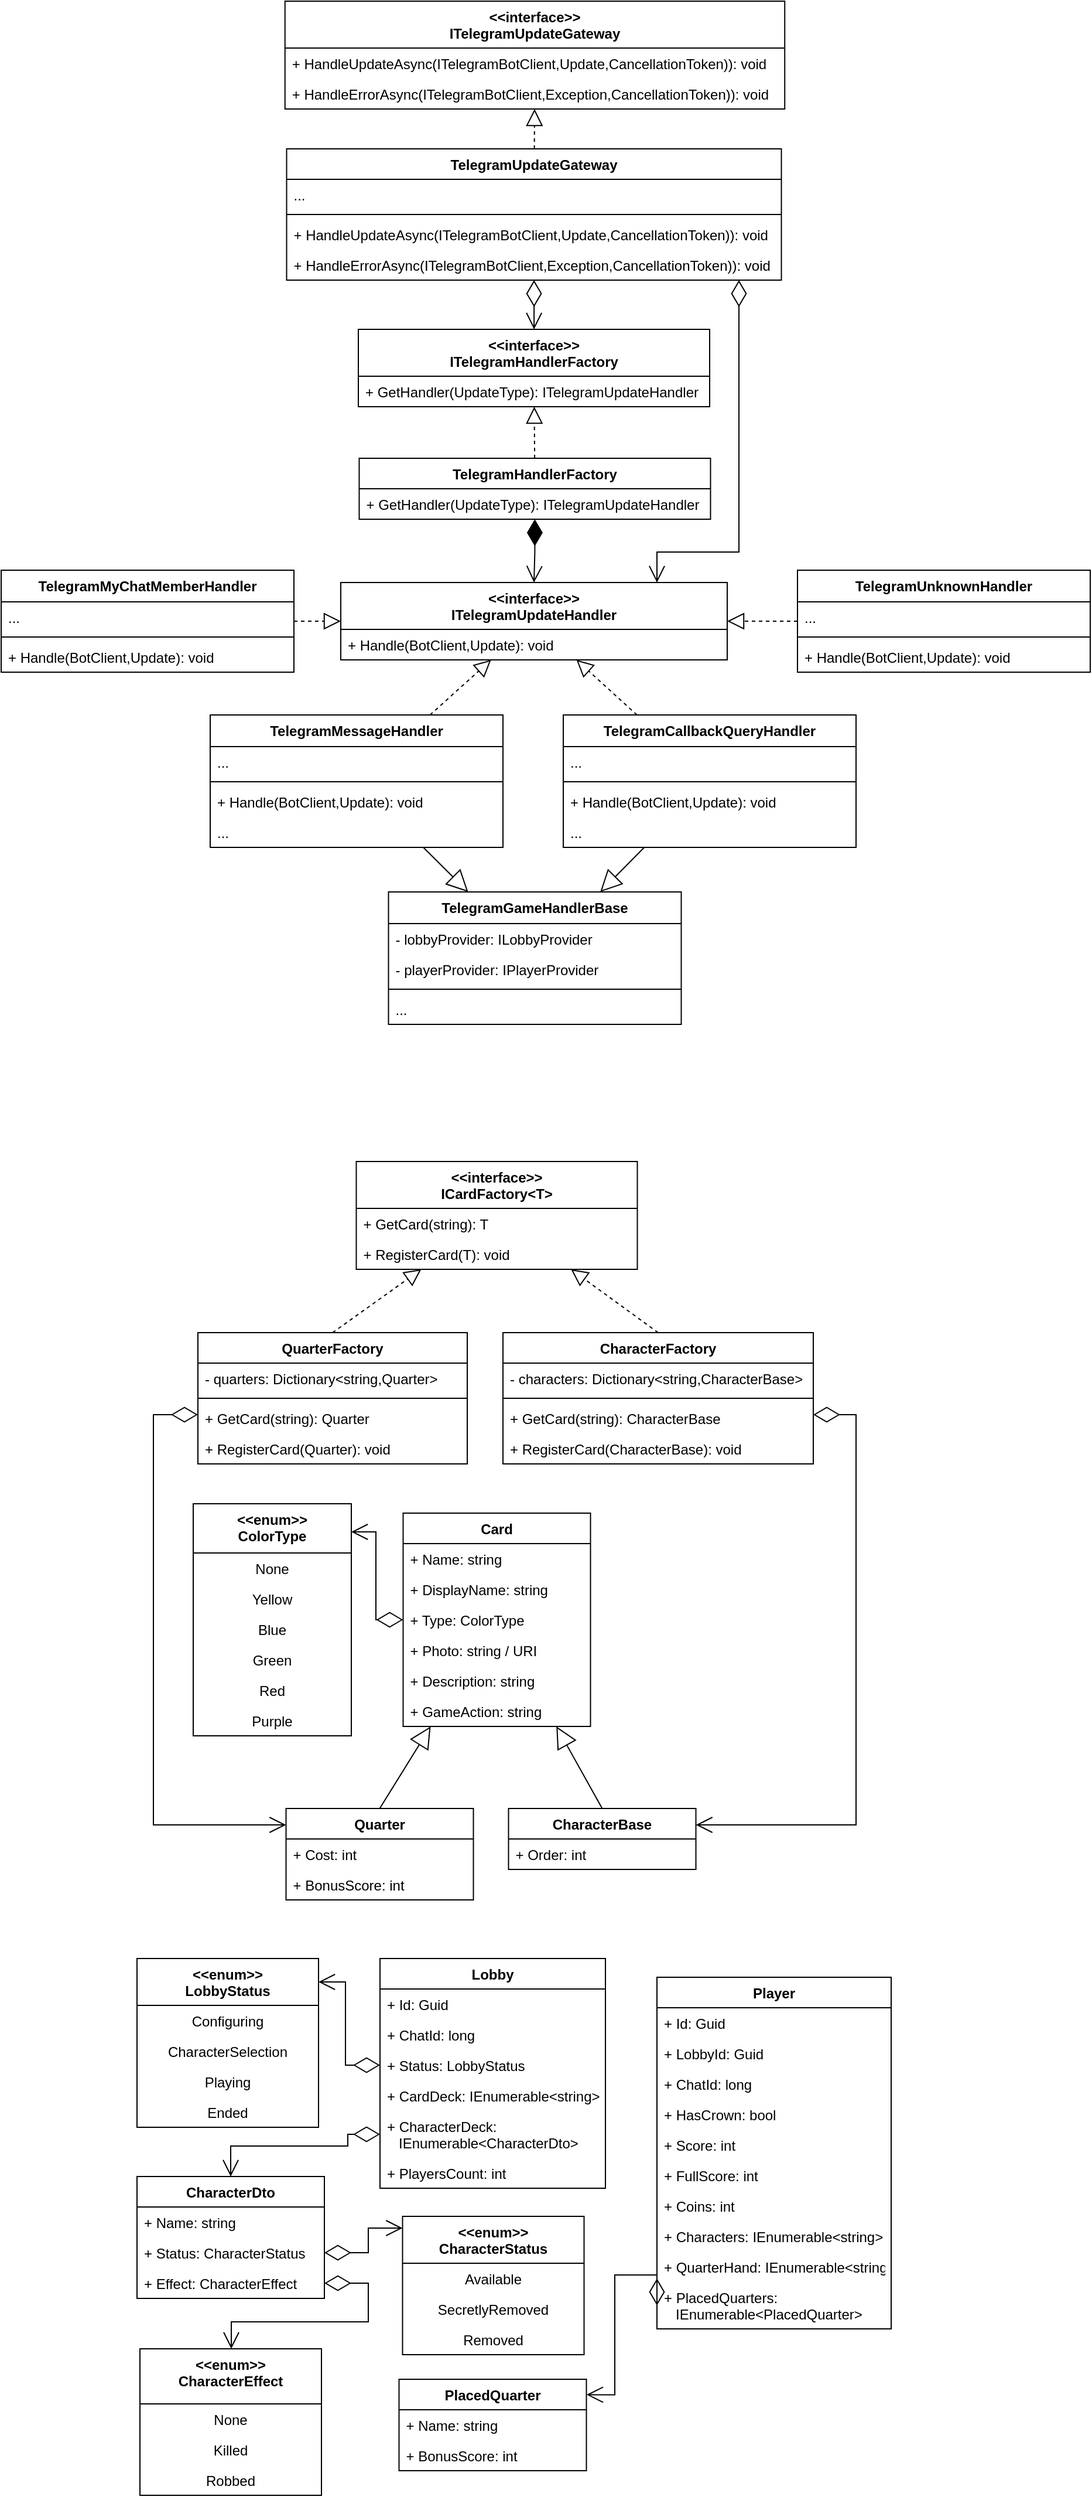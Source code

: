 <mxfile version="16.0.0" type="device"><diagram id="JpxD_rcKWp7z2PnDMBTp" name="Page-1"><mxGraphModel dx="2272" dy="1965" grid="1" gridSize="10" guides="1" tooltips="1" connect="1" arrows="1" fold="1" page="1" pageScale="1" pageWidth="850" pageHeight="1100" math="0" shadow="0"><root><mxCell id="0"/><mxCell id="1" parent="0"/><mxCell id="D_Rorvny7IuKERs86Ul9-80" value="CharacterBase" style="swimlane;fontStyle=1;align=center;verticalAlign=top;childLayout=stackLayout;horizontal=1;startSize=26;horizontalStack=0;resizeParent=1;resizeParentMax=0;resizeLast=0;collapsible=1;marginBottom=0;hachureGap=4;pointerEvents=0;" parent="1" vertex="1"><mxGeometry x="423.25" y="472" width="160" height="52" as="geometry"/></mxCell><mxCell id="D_Rorvny7IuKERs86Ul9-84" value="+ Order: int" style="text;strokeColor=none;fillColor=none;align=left;verticalAlign=top;spacingLeft=4;spacingRight=4;overflow=hidden;rotatable=0;points=[[0,0.5],[1,0.5]];portConstraint=eastwest;" parent="D_Rorvny7IuKERs86Ul9-80" vertex="1"><mxGeometry y="26" width="160" height="26" as="geometry"/></mxCell><mxCell id="D_Rorvny7IuKERs86Ul9-99" value="&lt;&lt;enum&gt;&gt;&#10;ColorType" style="swimlane;fontStyle=1;align=center;verticalAlign=top;childLayout=stackLayout;horizontal=1;startSize=42;horizontalStack=0;resizeParent=1;resizeParentMax=0;resizeLast=0;collapsible=1;marginBottom=0;hachureGap=4;pointerEvents=0;labelBackgroundColor=none;fontSize=12;fillColor=none;html=0;" parent="1" vertex="1"><mxGeometry x="154" y="212" width="135" height="198" as="geometry"/></mxCell><mxCell id="D_Rorvny7IuKERs86Ul9-103" value="None" style="text;strokeColor=none;fillColor=none;align=center;verticalAlign=top;spacingLeft=4;spacingRight=4;overflow=hidden;rotatable=0;points=[[0,0.5],[1,0.5]];portConstraint=eastwest;hachureGap=4;pointerEvents=0;labelBackgroundColor=none;fontSize=12;html=0;" parent="D_Rorvny7IuKERs86Ul9-99" vertex="1"><mxGeometry y="42" width="135" height="26" as="geometry"/></mxCell><mxCell id="D_Rorvny7IuKERs86Ul9-104" value="Yellow" style="text;strokeColor=none;fillColor=none;align=center;verticalAlign=top;spacingLeft=4;spacingRight=4;overflow=hidden;rotatable=0;points=[[0,0.5],[1,0.5]];portConstraint=eastwest;hachureGap=4;pointerEvents=0;labelBackgroundColor=none;fontSize=12;html=0;" parent="D_Rorvny7IuKERs86Ul9-99" vertex="1"><mxGeometry y="68" width="135" height="26" as="geometry"/></mxCell><mxCell id="D_Rorvny7IuKERs86Ul9-105" value="Blue" style="text;strokeColor=none;fillColor=none;align=center;verticalAlign=top;spacingLeft=4;spacingRight=4;overflow=hidden;rotatable=0;points=[[0,0.5],[1,0.5]];portConstraint=eastwest;hachureGap=4;pointerEvents=0;labelBackgroundColor=none;fontSize=12;html=0;" parent="D_Rorvny7IuKERs86Ul9-99" vertex="1"><mxGeometry y="94" width="135" height="26" as="geometry"/></mxCell><mxCell id="D_Rorvny7IuKERs86Ul9-106" value="Green" style="text;strokeColor=none;fillColor=none;align=center;verticalAlign=top;spacingLeft=4;spacingRight=4;overflow=hidden;rotatable=0;points=[[0,0.5],[1,0.5]];portConstraint=eastwest;hachureGap=4;pointerEvents=0;labelBackgroundColor=none;fontSize=12;html=0;" parent="D_Rorvny7IuKERs86Ul9-99" vertex="1"><mxGeometry y="120" width="135" height="26" as="geometry"/></mxCell><mxCell id="D_Rorvny7IuKERs86Ul9-107" value="Red" style="text;strokeColor=none;fillColor=none;align=center;verticalAlign=top;spacingLeft=4;spacingRight=4;overflow=hidden;rotatable=0;points=[[0,0.5],[1,0.5]];portConstraint=eastwest;hachureGap=4;pointerEvents=0;labelBackgroundColor=none;fontSize=12;html=0;" parent="D_Rorvny7IuKERs86Ul9-99" vertex="1"><mxGeometry y="146" width="135" height="26" as="geometry"/></mxCell><mxCell id="D_Rorvny7IuKERs86Ul9-108" value="Purple" style="text;strokeColor=none;fillColor=none;align=center;verticalAlign=top;spacingLeft=4;spacingRight=4;overflow=hidden;rotatable=0;points=[[0,0.5],[1,0.5]];portConstraint=eastwest;hachureGap=4;pointerEvents=0;labelBackgroundColor=none;fontSize=12;html=0;" parent="D_Rorvny7IuKERs86Ul9-99" vertex="1"><mxGeometry y="172" width="135" height="26" as="geometry"/></mxCell><mxCell id="D_Rorvny7IuKERs86Ul9-20" value="Card" style="swimlane;fontStyle=1;align=center;verticalAlign=top;childLayout=stackLayout;horizontal=1;startSize=26;horizontalStack=0;resizeParent=1;resizeParentMax=0;resizeLast=0;collapsible=1;marginBottom=0;hachureGap=4;pointerEvents=0;" parent="1" vertex="1"><mxGeometry x="333.25" y="220" width="160" height="182" as="geometry"/></mxCell><mxCell id="qL04WNLX8uc5PbZ2iO6--1" value="+ Name: string" style="text;strokeColor=none;fillColor=none;align=left;verticalAlign=top;spacingLeft=4;spacingRight=4;overflow=hidden;rotatable=0;points=[[0,0.5],[1,0.5]];portConstraint=eastwest;" parent="D_Rorvny7IuKERs86Ul9-20" vertex="1"><mxGeometry y="26" width="160" height="26" as="geometry"/></mxCell><mxCell id="D_Rorvny7IuKERs86Ul9-21" value="+ DisplayName: string" style="text;strokeColor=none;fillColor=none;align=left;verticalAlign=top;spacingLeft=4;spacingRight=4;overflow=hidden;rotatable=0;points=[[0,0.5],[1,0.5]];portConstraint=eastwest;" parent="D_Rorvny7IuKERs86Ul9-20" vertex="1"><mxGeometry y="52" width="160" height="26" as="geometry"/></mxCell><mxCell id="D_Rorvny7IuKERs86Ul9-66" value="+ Type: ColorType" style="text;strokeColor=none;fillColor=none;align=left;verticalAlign=top;spacingLeft=4;spacingRight=4;overflow=hidden;rotatable=0;points=[[0,0.5],[1,0.5]];portConstraint=eastwest;" parent="D_Rorvny7IuKERs86Ul9-20" vertex="1"><mxGeometry y="78" width="160" height="26" as="geometry"/></mxCell><mxCell id="D_Rorvny7IuKERs86Ul9-67" value="+ Photo: string / URI" style="text;strokeColor=none;fillColor=none;align=left;verticalAlign=top;spacingLeft=4;spacingRight=4;overflow=hidden;rotatable=0;points=[[0,0.5],[1,0.5]];portConstraint=eastwest;" parent="D_Rorvny7IuKERs86Ul9-20" vertex="1"><mxGeometry y="104" width="160" height="26" as="geometry"/></mxCell><mxCell id="D_Rorvny7IuKERs86Ul9-78" value="+ Description: string" style="text;strokeColor=none;fillColor=none;align=left;verticalAlign=top;spacingLeft=4;spacingRight=4;overflow=hidden;rotatable=0;points=[[0,0.5],[1,0.5]];portConstraint=eastwest;" parent="D_Rorvny7IuKERs86Ul9-20" vertex="1"><mxGeometry y="130" width="160" height="26" as="geometry"/></mxCell><mxCell id="D_Rorvny7IuKERs86Ul9-76" value="+ GameAction: string" style="text;strokeColor=none;fillColor=none;align=left;verticalAlign=top;spacingLeft=4;spacingRight=4;overflow=hidden;rotatable=0;points=[[0,0.5],[1,0.5]];portConstraint=eastwest;" parent="D_Rorvny7IuKERs86Ul9-20" vertex="1"><mxGeometry y="156" width="160" height="26" as="geometry"/></mxCell><mxCell id="qL04WNLX8uc5PbZ2iO6--12" value="PlacedQuarter" style="swimlane;fontStyle=1;align=center;verticalAlign=top;childLayout=stackLayout;horizontal=1;startSize=26;horizontalStack=0;resizeParent=1;resizeParentMax=0;resizeLast=0;collapsible=1;marginBottom=0;" parent="1" vertex="1"><mxGeometry x="329.75" y="959" width="160" height="78" as="geometry"/></mxCell><mxCell id="qL04WNLX8uc5PbZ2iO6--13" value="+ Name: string" style="text;strokeColor=none;fillColor=none;align=left;verticalAlign=top;spacingLeft=4;spacingRight=4;overflow=hidden;rotatable=0;points=[[0,0.5],[1,0.5]];portConstraint=eastwest;" parent="qL04WNLX8uc5PbZ2iO6--12" vertex="1"><mxGeometry y="26" width="160" height="26" as="geometry"/></mxCell><mxCell id="qL04WNLX8uc5PbZ2iO6--19" value="+ BonusScore: int" style="text;strokeColor=none;fillColor=none;align=left;verticalAlign=top;spacingLeft=4;spacingRight=4;overflow=hidden;rotatable=0;points=[[0,0.5],[1,0.5]];portConstraint=eastwest;" parent="qL04WNLX8uc5PbZ2iO6--12" vertex="1"><mxGeometry y="52" width="160" height="26" as="geometry"/></mxCell><mxCell id="qL04WNLX8uc5PbZ2iO6--20" value="CharacterDto" style="swimlane;fontStyle=1;align=center;verticalAlign=top;childLayout=stackLayout;horizontal=1;startSize=26;horizontalStack=0;resizeParent=1;resizeParentMax=0;resizeLast=0;collapsible=1;marginBottom=0;" parent="1" vertex="1"><mxGeometry x="106" y="786" width="160" height="104" as="geometry"/></mxCell><mxCell id="qL04WNLX8uc5PbZ2iO6--21" value="+ Name: string" style="text;strokeColor=none;fillColor=none;align=left;verticalAlign=top;spacingLeft=4;spacingRight=4;overflow=hidden;rotatable=0;points=[[0,0.5],[1,0.5]];portConstraint=eastwest;" parent="qL04WNLX8uc5PbZ2iO6--20" vertex="1"><mxGeometry y="26" width="160" height="26" as="geometry"/></mxCell><mxCell id="qL04WNLX8uc5PbZ2iO6--22" value="+ Status: CharacterStatus" style="text;strokeColor=none;fillColor=none;align=left;verticalAlign=top;spacingLeft=4;spacingRight=4;overflow=hidden;rotatable=0;points=[[0,0.5],[1,0.5]];portConstraint=eastwest;" parent="qL04WNLX8uc5PbZ2iO6--20" vertex="1"><mxGeometry y="52" width="160" height="26" as="geometry"/></mxCell><mxCell id="qL04WNLX8uc5PbZ2iO6--31" value="+ Effect: CharacterEffect" style="text;strokeColor=none;fillColor=none;align=left;verticalAlign=top;spacingLeft=4;spacingRight=4;overflow=hidden;rotatable=0;points=[[0,0.5],[1,0.5]];portConstraint=eastwest;" parent="qL04WNLX8uc5PbZ2iO6--20" vertex="1"><mxGeometry y="78" width="160" height="26" as="geometry"/></mxCell><mxCell id="qL04WNLX8uc5PbZ2iO6--23" value="&lt;&lt;enum&gt;&gt;&#10;CharacterStatus" style="swimlane;fontStyle=1;align=center;verticalAlign=top;childLayout=stackLayout;horizontal=1;startSize=40;horizontalStack=0;resizeParent=1;resizeParentMax=0;resizeLast=0;collapsible=1;marginBottom=0;hachureGap=4;pointerEvents=0;labelBackgroundColor=none;fontSize=12;fillColor=none;html=0;" parent="1" vertex="1"><mxGeometry x="332.75" y="820" width="155" height="118" as="geometry"/></mxCell><mxCell id="qL04WNLX8uc5PbZ2iO6--24" value="Available" style="text;strokeColor=none;fillColor=none;align=center;verticalAlign=top;spacingLeft=4;spacingRight=4;overflow=hidden;rotatable=0;points=[[0,0.5],[1,0.5]];portConstraint=eastwest;hachureGap=4;pointerEvents=0;labelBackgroundColor=none;fontSize=12;html=0;" parent="qL04WNLX8uc5PbZ2iO6--23" vertex="1"><mxGeometry y="40" width="155" height="26" as="geometry"/></mxCell><mxCell id="qL04WNLX8uc5PbZ2iO6--25" value="SecretlyRemoved" style="text;strokeColor=none;fillColor=none;align=center;verticalAlign=top;spacingLeft=4;spacingRight=4;overflow=hidden;rotatable=0;points=[[0,0.5],[1,0.5]];portConstraint=eastwest;hachureGap=4;pointerEvents=0;labelBackgroundColor=none;fontSize=12;html=0;" parent="qL04WNLX8uc5PbZ2iO6--23" vertex="1"><mxGeometry y="66" width="155" height="26" as="geometry"/></mxCell><mxCell id="qL04WNLX8uc5PbZ2iO6--27" value="Removed" style="text;strokeColor=none;fillColor=none;align=center;verticalAlign=top;spacingLeft=4;spacingRight=4;overflow=hidden;rotatable=0;points=[[0,0.5],[1,0.5]];portConstraint=eastwest;hachureGap=4;pointerEvents=0;labelBackgroundColor=none;fontSize=12;html=0;" parent="qL04WNLX8uc5PbZ2iO6--23" vertex="1"><mxGeometry y="92" width="155" height="26" as="geometry"/></mxCell><mxCell id="qL04WNLX8uc5PbZ2iO6--32" value="&lt;&lt;enum&gt;&gt;&#10;CharacterEffect" style="swimlane;fontStyle=1;align=center;verticalAlign=top;childLayout=stackLayout;horizontal=1;startSize=47;horizontalStack=0;resizeParent=1;resizeParentMax=0;resizeLast=0;collapsible=1;marginBottom=0;hachureGap=4;pointerEvents=0;labelBackgroundColor=none;fontSize=12;fillColor=none;html=0;" parent="1" vertex="1"><mxGeometry x="108.5" y="933" width="155" height="125" as="geometry"/></mxCell><mxCell id="qL04WNLX8uc5PbZ2iO6--33" value="None" style="text;strokeColor=none;fillColor=none;align=center;verticalAlign=top;spacingLeft=4;spacingRight=4;overflow=hidden;rotatable=0;points=[[0,0.5],[1,0.5]];portConstraint=eastwest;hachureGap=4;pointerEvents=0;labelBackgroundColor=none;fontSize=12;html=0;" parent="qL04WNLX8uc5PbZ2iO6--32" vertex="1"><mxGeometry y="47" width="155" height="26" as="geometry"/></mxCell><mxCell id="qL04WNLX8uc5PbZ2iO6--34" value="Killed" style="text;strokeColor=none;fillColor=none;align=center;verticalAlign=top;spacingLeft=4;spacingRight=4;overflow=hidden;rotatable=0;points=[[0,0.5],[1,0.5]];portConstraint=eastwest;hachureGap=4;pointerEvents=0;labelBackgroundColor=none;fontSize=12;html=0;" parent="qL04WNLX8uc5PbZ2iO6--32" vertex="1"><mxGeometry y="73" width="155" height="26" as="geometry"/></mxCell><mxCell id="qL04WNLX8uc5PbZ2iO6--35" value="Robbed" style="text;strokeColor=none;fillColor=none;align=center;verticalAlign=top;spacingLeft=4;spacingRight=4;overflow=hidden;rotatable=0;points=[[0,0.5],[1,0.5]];portConstraint=eastwest;hachureGap=4;pointerEvents=0;labelBackgroundColor=none;fontSize=12;html=0;" parent="qL04WNLX8uc5PbZ2iO6--32" vertex="1"><mxGeometry y="99" width="155" height="26" as="geometry"/></mxCell><mxCell id="JwMIDCIZPWs3Rp86bxDU-1" value="" style="edgeStyle=orthogonalEdgeStyle;rounded=0;orthogonalLoop=1;jettySize=auto;html=1;startArrow=diamondThin;startFill=0;endSize=12;startSize=20;exitX=0;exitY=0.5;exitDx=0;exitDy=0;endArrow=open;endFill=0;" parent="1" source="D_Rorvny7IuKERs86Ul9-66" target="D_Rorvny7IuKERs86Ul9-99" edge="1"><mxGeometry relative="1" as="geometry"><Array as="points"><mxPoint x="310" y="311"/><mxPoint x="310" y="236"/></Array></mxGeometry></mxCell><mxCell id="JwMIDCIZPWs3Rp86bxDU-6" value="" style="edgeStyle=orthogonalEdgeStyle;rounded=0;orthogonalLoop=1;jettySize=auto;html=1;startArrow=diamondThin;startFill=0;endArrow=open;endFill=0;startSize=20;endSize=12;exitX=1;exitY=0.5;exitDx=0;exitDy=0;" parent="1" source="qL04WNLX8uc5PbZ2iO6--22" target="qL04WNLX8uc5PbZ2iO6--23" edge="1"><mxGeometry relative="1" as="geometry"><Array as="points"><mxPoint x="303.5" y="851"/><mxPoint x="303.5" y="830"/></Array></mxGeometry></mxCell><mxCell id="JwMIDCIZPWs3Rp86bxDU-7" value="" style="edgeStyle=orthogonalEdgeStyle;rounded=0;orthogonalLoop=1;jettySize=auto;html=1;startArrow=diamondThin;startFill=0;endArrow=open;endFill=0;startSize=20;endSize=12;exitX=1;exitY=0.5;exitDx=0;exitDy=0;" parent="1" source="qL04WNLX8uc5PbZ2iO6--31" target="qL04WNLX8uc5PbZ2iO6--32" edge="1"><mxGeometry relative="1" as="geometry"><Array as="points"><mxPoint x="303.5" y="877"/><mxPoint x="303.5" y="910"/><mxPoint x="186.5" y="910"/></Array></mxGeometry></mxCell><mxCell id="jt9EQv-HASIAG025OW-8-1" value="&lt;&lt;enum&gt;&gt;&#10;LobbyStatus" style="swimlane;fontStyle=1;align=center;verticalAlign=top;childLayout=stackLayout;horizontal=1;startSize=40;horizontalStack=0;resizeParent=1;resizeParentMax=0;resizeLast=0;collapsible=1;marginBottom=0;hachureGap=4;pointerEvents=0;labelBackgroundColor=none;fontSize=12;fillColor=none;html=0;" parent="1" vertex="1"><mxGeometry x="106" y="600" width="155" height="144" as="geometry"/></mxCell><mxCell id="jt9EQv-HASIAG025OW-8-2" value="Configuring" style="text;strokeColor=none;fillColor=none;align=center;verticalAlign=top;spacingLeft=4;spacingRight=4;overflow=hidden;rotatable=0;points=[[0,0.5],[1,0.5]];portConstraint=eastwest;hachureGap=4;pointerEvents=0;labelBackgroundColor=none;fontSize=12;html=0;" parent="jt9EQv-HASIAG025OW-8-1" vertex="1"><mxGeometry y="40" width="155" height="26" as="geometry"/></mxCell><mxCell id="jt9EQv-HASIAG025OW-8-3" value="CharacterSelection" style="text;strokeColor=none;fillColor=none;align=center;verticalAlign=top;spacingLeft=4;spacingRight=4;overflow=hidden;rotatable=0;points=[[0,0.5],[1,0.5]];portConstraint=eastwest;hachureGap=4;pointerEvents=0;labelBackgroundColor=none;fontSize=12;html=0;" parent="jt9EQv-HASIAG025OW-8-1" vertex="1"><mxGeometry y="66" width="155" height="26" as="geometry"/></mxCell><mxCell id="jt9EQv-HASIAG025OW-8-4" value="Playing" style="text;strokeColor=none;fillColor=none;align=center;verticalAlign=top;spacingLeft=4;spacingRight=4;overflow=hidden;rotatable=0;points=[[0,0.5],[1,0.5]];portConstraint=eastwest;hachureGap=4;pointerEvents=0;labelBackgroundColor=none;fontSize=12;html=0;" parent="jt9EQv-HASIAG025OW-8-1" vertex="1"><mxGeometry y="92" width="155" height="26" as="geometry"/></mxCell><mxCell id="jt9EQv-HASIAG025OW-8-5" value="Ended" style="text;strokeColor=none;fillColor=none;align=center;verticalAlign=top;spacingLeft=4;spacingRight=4;overflow=hidden;rotatable=0;points=[[0,0.5],[1,0.5]];portConstraint=eastwest;hachureGap=4;pointerEvents=0;labelBackgroundColor=none;fontSize=12;html=0;" parent="jt9EQv-HASIAG025OW-8-1" vertex="1"><mxGeometry y="118" width="155" height="26" as="geometry"/></mxCell><mxCell id="jt9EQv-HASIAG025OW-8-26" value="Lobby" style="swimlane;fontStyle=1;align=center;verticalAlign=top;childLayout=stackLayout;horizontal=1;startSize=26;horizontalStack=0;resizeParent=1;resizeParentMax=0;resizeLast=0;collapsible=1;marginBottom=0;" parent="1" vertex="1"><mxGeometry x="313.5" y="600" width="192.5" height="196" as="geometry"/></mxCell><mxCell id="jt9EQv-HASIAG025OW-8-27" value="+ Id: Guid" style="text;strokeColor=none;fillColor=none;align=left;verticalAlign=top;spacingLeft=4;spacingRight=4;overflow=hidden;rotatable=0;points=[[0,0.5],[1,0.5]];portConstraint=eastwest;" parent="jt9EQv-HASIAG025OW-8-26" vertex="1"><mxGeometry y="26" width="192.5" height="26" as="geometry"/></mxCell><mxCell id="jt9EQv-HASIAG025OW-8-28" value="+ ChatId: long" style="text;strokeColor=none;fillColor=none;align=left;verticalAlign=top;spacingLeft=4;spacingRight=4;overflow=hidden;rotatable=0;points=[[0,0.5],[1,0.5]];portConstraint=eastwest;" parent="jt9EQv-HASIAG025OW-8-26" vertex="1"><mxGeometry y="52" width="192.5" height="26" as="geometry"/></mxCell><mxCell id="jt9EQv-HASIAG025OW-8-29" value="+ Status: LobbyStatus" style="text;strokeColor=none;fillColor=none;align=left;verticalAlign=top;spacingLeft=4;spacingRight=4;overflow=hidden;rotatable=0;points=[[0,0.5],[1,0.5]];portConstraint=eastwest;" parent="jt9EQv-HASIAG025OW-8-26" vertex="1"><mxGeometry y="78" width="192.5" height="26" as="geometry"/></mxCell><mxCell id="jt9EQv-HASIAG025OW-8-30" value="+ CardDeck: IEnumerable&lt;string&gt;" style="text;strokeColor=none;fillColor=none;align=left;verticalAlign=top;spacingLeft=4;spacingRight=4;overflow=hidden;rotatable=0;points=[[0,0.5],[1,0.5]];portConstraint=eastwest;" parent="jt9EQv-HASIAG025OW-8-26" vertex="1"><mxGeometry y="104" width="192.5" height="26" as="geometry"/></mxCell><mxCell id="jt9EQv-HASIAG025OW-8-31" value="+ CharacterDeck: &#10;   IEnumerable&lt;CharacterDto&gt;" style="text;strokeColor=none;fillColor=none;align=left;verticalAlign=top;spacingLeft=4;spacingRight=4;overflow=hidden;rotatable=0;points=[[0,0.5],[1,0.5]];portConstraint=eastwest;" parent="jt9EQv-HASIAG025OW-8-26" vertex="1"><mxGeometry y="130" width="192.5" height="40" as="geometry"/></mxCell><mxCell id="mfCEzpXwFXqqiq4qKZ5c-1" value="+ PlayersCount: int" style="text;strokeColor=none;fillColor=none;align=left;verticalAlign=top;spacingLeft=4;spacingRight=4;overflow=hidden;rotatable=0;points=[[0,0.5],[1,0.5]];portConstraint=eastwest;" parent="jt9EQv-HASIAG025OW-8-26" vertex="1"><mxGeometry y="170" width="192.5" height="26" as="geometry"/></mxCell><mxCell id="jt9EQv-HASIAG025OW-8-32" value="" style="edgeStyle=orthogonalEdgeStyle;rounded=0;orthogonalLoop=1;jettySize=auto;html=1;startArrow=diamondThin;startFill=0;endArrow=open;endFill=0;startSize=20;endSize=12;exitX=0;exitY=0.5;exitDx=0;exitDy=0;" parent="1" source="jt9EQv-HASIAG025OW-8-29" target="jt9EQv-HASIAG025OW-8-1" edge="1"><mxGeometry relative="1" as="geometry"><Array as="points"><mxPoint x="284" y="691"/><mxPoint x="284" y="620"/></Array><mxPoint x="483.5" y="550" as="sourcePoint"/><mxPoint x="276" y="600" as="targetPoint"/></mxGeometry></mxCell><mxCell id="jt9EQv-HASIAG025OW-8-33" value="Player" style="swimlane;fontStyle=1;align=center;verticalAlign=top;childLayout=stackLayout;horizontal=1;startSize=26;horizontalStack=0;resizeParent=1;resizeParentMax=0;resizeLast=0;collapsible=1;marginBottom=0;" parent="1" vertex="1"><mxGeometry x="550" y="616" width="200" height="300" as="geometry"/></mxCell><mxCell id="jt9EQv-HASIAG025OW-8-34" value="+ Id: Guid" style="text;strokeColor=none;fillColor=none;align=left;verticalAlign=top;spacingLeft=4;spacingRight=4;overflow=hidden;rotatable=0;points=[[0,0.5],[1,0.5]];portConstraint=eastwest;" parent="jt9EQv-HASIAG025OW-8-33" vertex="1"><mxGeometry y="26" width="200" height="26" as="geometry"/></mxCell><mxCell id="jt9EQv-HASIAG025OW-8-36" value="+ LobbyId: Guid " style="text;strokeColor=none;fillColor=none;align=left;verticalAlign=top;spacingLeft=4;spacingRight=4;overflow=hidden;rotatable=0;points=[[0,0.5],[1,0.5]];portConstraint=eastwest;" parent="jt9EQv-HASIAG025OW-8-33" vertex="1"><mxGeometry y="52" width="200" height="26" as="geometry"/></mxCell><mxCell id="jt9EQv-HASIAG025OW-8-35" value="+ ChatId: long" style="text;strokeColor=none;fillColor=none;align=left;verticalAlign=top;spacingLeft=4;spacingRight=4;overflow=hidden;rotatable=0;points=[[0,0.5],[1,0.5]];portConstraint=eastwest;" parent="jt9EQv-HASIAG025OW-8-33" vertex="1"><mxGeometry y="78" width="200" height="26" as="geometry"/></mxCell><mxCell id="jt9EQv-HASIAG025OW-8-40" value="+ HasCrown: bool" style="text;strokeColor=none;fillColor=none;align=left;verticalAlign=top;spacingLeft=4;spacingRight=4;overflow=hidden;rotatable=0;points=[[0,0.5],[1,0.5]];portConstraint=eastwest;" parent="jt9EQv-HASIAG025OW-8-33" vertex="1"><mxGeometry y="104" width="200" height="26" as="geometry"/></mxCell><mxCell id="jt9EQv-HASIAG025OW-8-41" value="+ Score: int" style="text;strokeColor=none;fillColor=none;align=left;verticalAlign=top;spacingLeft=4;spacingRight=4;overflow=hidden;rotatable=0;points=[[0,0.5],[1,0.5]];portConstraint=eastwest;" parent="jt9EQv-HASIAG025OW-8-33" vertex="1"><mxGeometry y="130" width="200" height="26" as="geometry"/></mxCell><mxCell id="CtQWbHF69XLUoCyN7auc-1" value="+ FullScore: int" style="text;strokeColor=none;fillColor=none;align=left;verticalAlign=top;spacingLeft=4;spacingRight=4;overflow=hidden;rotatable=0;points=[[0,0.5],[1,0.5]];portConstraint=eastwest;" vertex="1" parent="jt9EQv-HASIAG025OW-8-33"><mxGeometry y="156" width="200" height="26" as="geometry"/></mxCell><mxCell id="jt9EQv-HASIAG025OW-8-43" value="+ Coins: int" style="text;strokeColor=none;fillColor=none;align=left;verticalAlign=top;spacingLeft=4;spacingRight=4;overflow=hidden;rotatable=0;points=[[0,0.5],[1,0.5]];portConstraint=eastwest;" parent="jt9EQv-HASIAG025OW-8-33" vertex="1"><mxGeometry y="182" width="200" height="26" as="geometry"/></mxCell><mxCell id="jt9EQv-HASIAG025OW-8-37" value="+ Characters: IEnumerable&lt;string&gt;" style="text;strokeColor=none;fillColor=none;align=left;verticalAlign=top;spacingLeft=4;spacingRight=4;overflow=hidden;rotatable=0;points=[[0,0.5],[1,0.5]];portConstraint=eastwest;" parent="jt9EQv-HASIAG025OW-8-33" vertex="1"><mxGeometry y="208" width="200" height="26" as="geometry"/></mxCell><mxCell id="jt9EQv-HASIAG025OW-8-38" value="+ QuarterHand: IEnumerable&lt;string&gt;" style="text;strokeColor=none;fillColor=none;align=left;verticalAlign=top;spacingLeft=4;spacingRight=4;overflow=hidden;rotatable=0;points=[[0,0.5],[1,0.5]];portConstraint=eastwest;" parent="jt9EQv-HASIAG025OW-8-33" vertex="1"><mxGeometry y="234" width="200" height="26" as="geometry"/></mxCell><mxCell id="jt9EQv-HASIAG025OW-8-44" value="+ PlacedQuarters: &#10;   IEnumerable&lt;PlacedQuarter&gt;" style="text;strokeColor=none;fillColor=none;align=left;verticalAlign=top;spacingLeft=4;spacingRight=4;overflow=hidden;rotatable=0;points=[[0,0.5],[1,0.5]];portConstraint=eastwest;" parent="jt9EQv-HASIAG025OW-8-33" vertex="1"><mxGeometry y="260" width="200" height="40" as="geometry"/></mxCell><mxCell id="jt9EQv-HASIAG025OW-8-45" value="" style="edgeStyle=orthogonalEdgeStyle;rounded=0;orthogonalLoop=1;jettySize=auto;html=1;startArrow=diamondThin;startFill=0;endArrow=open;endFill=0;startSize=20;endSize=12;exitX=0;exitY=0.5;exitDx=0;exitDy=0;" parent="1" source="jt9EQv-HASIAG025OW-8-31" target="qL04WNLX8uc5PbZ2iO6--20" edge="1"><mxGeometry relative="1" as="geometry"><Array as="points"><mxPoint x="286" y="750"/><mxPoint x="286" y="760"/><mxPoint x="186" y="760"/></Array><mxPoint x="323.5" y="701" as="sourcePoint"/><mxPoint x="271" y="640" as="targetPoint"/></mxGeometry></mxCell><mxCell id="jt9EQv-HASIAG025OW-8-46" value="" style="edgeStyle=orthogonalEdgeStyle;rounded=0;orthogonalLoop=1;jettySize=auto;html=1;startArrow=diamondThin;startFill=0;endArrow=open;endFill=0;startSize=20;endSize=12;exitX=0;exitY=0.5;exitDx=0;exitDy=0;entryX=1.001;entryY=0.169;entryDx=0;entryDy=0;entryPerimeter=0;" parent="1" source="jt9EQv-HASIAG025OW-8-44" target="qL04WNLX8uc5PbZ2iO6--12" edge="1"><mxGeometry relative="1" as="geometry"><Array as="points"><mxPoint x="514" y="870"/><mxPoint x="514" y="972"/></Array><mxPoint x="276" y="861" as="sourcePoint"/><mxPoint x="523.5" y="910" as="targetPoint"/></mxGeometry></mxCell><mxCell id="pn9UyVHIatEwme0qEgxK-1" value="TelegramHandlerFactory" style="swimlane;fontStyle=1;align=center;verticalAlign=top;childLayout=stackLayout;horizontal=1;startSize=26;horizontalStack=0;resizeParent=1;resizeParentMax=0;resizeLast=0;collapsible=1;marginBottom=0;hachureGap=4;pointerEvents=0;" parent="1" vertex="1"><mxGeometry x="295.74" y="-680" width="300" height="52" as="geometry"/></mxCell><mxCell id="pn9UyVHIatEwme0qEgxK-2" value="+ GetHandler(UpdateType): ITelegramUpdateHandler" style="text;strokeColor=none;fillColor=none;align=left;verticalAlign=top;spacingLeft=4;spacingRight=4;overflow=hidden;rotatable=0;points=[[0,0.5],[1,0.5]];portConstraint=eastwest;" parent="pn9UyVHIatEwme0qEgxK-1" vertex="1"><mxGeometry y="26" width="300" height="26" as="geometry"/></mxCell><mxCell id="pn9UyVHIatEwme0qEgxK-10" value="&lt;&lt;interface&gt;&gt;&#10;ITelegramHandlerFactory" style="swimlane;fontStyle=1;align=center;verticalAlign=top;childLayout=stackLayout;horizontal=1;startSize=40;horizontalStack=0;resizeParent=1;resizeParentMax=0;resizeLast=0;collapsible=1;marginBottom=0;hachureGap=4;pointerEvents=0;" parent="1" vertex="1"><mxGeometry x="295" y="-790" width="300" height="66" as="geometry"/></mxCell><mxCell id="pn9UyVHIatEwme0qEgxK-11" value="+ GetHandler(UpdateType): ITelegramUpdateHandler" style="text;strokeColor=none;fillColor=none;align=left;verticalAlign=top;spacingLeft=4;spacingRight=4;overflow=hidden;rotatable=0;points=[[0,0.5],[1,0.5]];portConstraint=eastwest;" parent="pn9UyVHIatEwme0qEgxK-10" vertex="1"><mxGeometry y="40" width="300" height="26" as="geometry"/></mxCell><mxCell id="pn9UyVHIatEwme0qEgxK-12" value="" style="endArrow=block;dashed=1;endFill=0;endSize=12;html=1;rounded=0;" parent="1" source="pn9UyVHIatEwme0qEgxK-1" target="pn9UyVHIatEwme0qEgxK-10" edge="1"><mxGeometry width="160" relative="1" as="geometry"><mxPoint x="397.5" y="-498" as="sourcePoint"/><mxPoint x="677.5" y="-408" as="targetPoint"/></mxGeometry></mxCell><mxCell id="pn9UyVHIatEwme0qEgxK-13" value="&lt;&lt;interface&gt;&gt;&#10;ITelegramUpdateHandler" style="swimlane;fontStyle=1;align=center;verticalAlign=top;childLayout=stackLayout;horizontal=1;startSize=40;horizontalStack=0;resizeParent=1;resizeParentMax=0;resizeLast=0;collapsible=1;marginBottom=0;hachureGap=4;pointerEvents=0;" parent="1" vertex="1"><mxGeometry x="280" y="-574" width="330" height="66" as="geometry"/></mxCell><mxCell id="pn9UyVHIatEwme0qEgxK-14" value="+ Handle(BotClient,Update): void" style="text;strokeColor=none;fillColor=none;align=left;verticalAlign=top;spacingLeft=4;spacingRight=4;overflow=hidden;rotatable=0;points=[[0,0.5],[1,0.5]];portConstraint=eastwest;" parent="pn9UyVHIatEwme0qEgxK-13" vertex="1"><mxGeometry y="40" width="330" height="26" as="geometry"/></mxCell><mxCell id="pn9UyVHIatEwme0qEgxK-16" value="TelegramMyChatMemberHandler" style="swimlane;fontStyle=1;align=center;verticalAlign=top;childLayout=stackLayout;horizontal=1;startSize=27;horizontalStack=0;resizeParent=1;resizeParentMax=0;resizeLast=0;collapsible=1;marginBottom=0;hachureGap=4;pointerEvents=0;" parent="1" vertex="1"><mxGeometry x="-10" y="-584.5" width="250" height="87" as="geometry"/></mxCell><mxCell id="V097aE8Z-Db_JoRWa-Zs-7" value="..." style="text;strokeColor=none;fillColor=none;align=left;verticalAlign=top;spacingLeft=4;spacingRight=4;overflow=hidden;rotatable=0;points=[[0,0.5],[1,0.5]];portConstraint=eastwest;" parent="pn9UyVHIatEwme0qEgxK-16" vertex="1"><mxGeometry y="27" width="250" height="26" as="geometry"/></mxCell><mxCell id="pn9UyVHIatEwme0qEgxK-28" value="" style="line;strokeWidth=1;fillColor=none;align=left;verticalAlign=middle;spacingTop=-1;spacingLeft=3;spacingRight=3;rotatable=0;labelPosition=right;points=[];portConstraint=eastwest;hachureGap=4;pointerEvents=0;labelBackgroundColor=none;fontSize=12;html=0;" parent="pn9UyVHIatEwme0qEgxK-16" vertex="1"><mxGeometry y="53" width="250" height="8" as="geometry"/></mxCell><mxCell id="pn9UyVHIatEwme0qEgxK-17" value="+ Handle(BotClient,Update): void" style="text;strokeColor=none;fillColor=none;align=left;verticalAlign=top;spacingLeft=4;spacingRight=4;overflow=hidden;rotatable=0;points=[[0,0.5],[1,0.5]];portConstraint=eastwest;" parent="pn9UyVHIatEwme0qEgxK-16" vertex="1"><mxGeometry y="61" width="250" height="26" as="geometry"/></mxCell><mxCell id="pn9UyVHIatEwme0qEgxK-32" value="" style="endArrow=block;dashed=1;endFill=0;endSize=12;html=1;rounded=0;" parent="1" source="pn9UyVHIatEwme0qEgxK-16" target="pn9UyVHIatEwme0qEgxK-13" edge="1"><mxGeometry width="160" relative="1" as="geometry"><mxPoint x="635" y="-268" as="sourcePoint"/><mxPoint x="635" y="-312.0" as="targetPoint"/></mxGeometry></mxCell><mxCell id="pn9UyVHIatEwme0qEgxK-33" value="" style="endArrow=open;html=1;endSize=12;startArrow=diamondThin;startSize=20;startFill=1;edgeStyle=orthogonalEdgeStyle;align=left;verticalAlign=bottom;rounded=0;endFill=0;" parent="1" source="pn9UyVHIatEwme0qEgxK-1" target="pn9UyVHIatEwme0qEgxK-13" edge="1"><mxGeometry x="-1" y="20" relative="1" as="geometry"><mxPoint x="485.75" y="-138" as="sourcePoint"/><mxPoint x="448" y="-558" as="targetPoint"/><Array as="points"><mxPoint x="445" y="-600"/><mxPoint x="445" y="-600"/></Array><mxPoint as="offset"/></mxGeometry></mxCell><mxCell id="pn9UyVHIatEwme0qEgxK-39" value="Quarter" style="swimlane;fontStyle=1;align=center;verticalAlign=top;childLayout=stackLayout;horizontal=1;startSize=26;horizontalStack=0;resizeParent=1;resizeParentMax=0;resizeLast=0;collapsible=1;marginBottom=0;hachureGap=4;pointerEvents=0;" parent="1" vertex="1"><mxGeometry x="233.25" y="472" width="160" height="78" as="geometry"/></mxCell><mxCell id="pn9UyVHIatEwme0qEgxK-44" value="+ Cost: int" style="text;strokeColor=none;fillColor=none;align=left;verticalAlign=top;spacingLeft=4;spacingRight=4;overflow=hidden;rotatable=0;points=[[0,0.5],[1,0.5]];portConstraint=eastwest;" parent="pn9UyVHIatEwme0qEgxK-39" vertex="1"><mxGeometry y="26" width="160" height="26" as="geometry"/></mxCell><mxCell id="pn9UyVHIatEwme0qEgxK-45" value="+ BonusScore: int" style="text;strokeColor=none;fillColor=none;align=left;verticalAlign=top;spacingLeft=4;spacingRight=4;overflow=hidden;rotatable=0;points=[[0,0.5],[1,0.5]];portConstraint=eastwest;" parent="pn9UyVHIatEwme0qEgxK-39" vertex="1"><mxGeometry y="52" width="160" height="26" as="geometry"/></mxCell><mxCell id="pn9UyVHIatEwme0qEgxK-50" value="" style="endArrow=block;endSize=16;endFill=0;html=1;rounded=0;exitX=0.5;exitY=0;exitDx=0;exitDy=0;" parent="1" source="D_Rorvny7IuKERs86Ul9-80" target="D_Rorvny7IuKERs86Ul9-20" edge="1"><mxGeometry x="-0.264" y="-13" width="160" relative="1" as="geometry"><mxPoint x="483.25" y="366" as="sourcePoint"/><mxPoint x="643.25" y="366" as="targetPoint"/><mxPoint as="offset"/></mxGeometry></mxCell><mxCell id="pn9UyVHIatEwme0qEgxK-51" value="" style="endArrow=block;endSize=16;endFill=0;html=1;rounded=0;exitX=0.5;exitY=0;exitDx=0;exitDy=0;" parent="1" source="pn9UyVHIatEwme0qEgxK-39" target="D_Rorvny7IuKERs86Ul9-20" edge="1"><mxGeometry width="160" relative="1" as="geometry"><mxPoint x="303.25" y="486" as="sourcePoint"/><mxPoint x="387.924" y="316" as="targetPoint"/></mxGeometry></mxCell><mxCell id="pn9UyVHIatEwme0qEgxK-53" value="&lt;&lt;interface&gt;&gt;&#10;ICardFactory&lt;T&gt;" style="swimlane;fontStyle=1;align=center;verticalAlign=top;childLayout=stackLayout;horizontal=1;startSize=40;horizontalStack=0;resizeParent=1;resizeParentMax=0;resizeLast=0;collapsible=1;marginBottom=0;hachureGap=4;pointerEvents=0;" parent="1" vertex="1"><mxGeometry x="293.25" y="-80" width="240" height="92" as="geometry"/></mxCell><mxCell id="pn9UyVHIatEwme0qEgxK-54" value="+ GetCard(string): T" style="text;strokeColor=none;fillColor=none;align=left;verticalAlign=top;spacingLeft=4;spacingRight=4;overflow=hidden;rotatable=0;points=[[0,0.5],[1,0.5]];portConstraint=eastwest;" parent="pn9UyVHIatEwme0qEgxK-53" vertex="1"><mxGeometry y="40" width="240" height="26" as="geometry"/></mxCell><mxCell id="pn9UyVHIatEwme0qEgxK-55" value="+ RegisterCard(T): void" style="text;strokeColor=none;fillColor=none;align=left;verticalAlign=top;spacingLeft=4;spacingRight=4;overflow=hidden;rotatable=0;points=[[0,0.5],[1,0.5]];portConstraint=eastwest;" parent="pn9UyVHIatEwme0qEgxK-53" vertex="1"><mxGeometry y="66" width="240" height="26" as="geometry"/></mxCell><mxCell id="pn9UyVHIatEwme0qEgxK-56" value="QuarterFactory" style="swimlane;fontStyle=1;align=center;verticalAlign=top;childLayout=stackLayout;horizontal=1;startSize=26;horizontalStack=0;resizeParent=1;resizeParentMax=0;resizeLast=0;collapsible=1;marginBottom=0;hachureGap=4;pointerEvents=0;" parent="1" vertex="1"><mxGeometry x="158" y="66" width="230" height="112" as="geometry"/></mxCell><mxCell id="pn9UyVHIatEwme0qEgxK-62" value="- quarters: Dictionary&lt;string,Quarter&gt;" style="text;strokeColor=none;fillColor=none;align=left;verticalAlign=top;spacingLeft=4;spacingRight=4;overflow=hidden;rotatable=0;points=[[0,0.5],[1,0.5]];portConstraint=eastwest;" parent="pn9UyVHIatEwme0qEgxK-56" vertex="1"><mxGeometry y="26" width="230" height="26" as="geometry"/></mxCell><mxCell id="pn9UyVHIatEwme0qEgxK-61" value="" style="line;strokeWidth=1;fillColor=none;align=left;verticalAlign=middle;spacingTop=-1;spacingLeft=3;spacingRight=3;rotatable=0;labelPosition=right;points=[];portConstraint=eastwest;hachureGap=4;pointerEvents=0;labelBackgroundColor=none;fontSize=12;html=0;" parent="pn9UyVHIatEwme0qEgxK-56" vertex="1"><mxGeometry y="52" width="230" height="8" as="geometry"/></mxCell><mxCell id="pn9UyVHIatEwme0qEgxK-59" value="+ GetCard(string): Quarter" style="text;strokeColor=none;fillColor=none;align=left;verticalAlign=top;spacingLeft=4;spacingRight=4;overflow=hidden;rotatable=0;points=[[0,0.5],[1,0.5]];portConstraint=eastwest;" parent="pn9UyVHIatEwme0qEgxK-56" vertex="1"><mxGeometry y="60" width="230" height="26" as="geometry"/></mxCell><mxCell id="pn9UyVHIatEwme0qEgxK-60" value="+ RegisterCard(Quarter): void" style="text;strokeColor=none;fillColor=none;align=left;verticalAlign=top;spacingLeft=4;spacingRight=4;overflow=hidden;rotatable=0;points=[[0,0.5],[1,0.5]];portConstraint=eastwest;" parent="pn9UyVHIatEwme0qEgxK-56" vertex="1"><mxGeometry y="86" width="230" height="26" as="geometry"/></mxCell><mxCell id="pn9UyVHIatEwme0qEgxK-58" value="" style="endArrow=block;dashed=1;endFill=0;endSize=12;html=1;rounded=0;exitX=0.5;exitY=0;exitDx=0;exitDy=0;" parent="1" source="pn9UyVHIatEwme0qEgxK-56" target="pn9UyVHIatEwme0qEgxK-53" edge="1"><mxGeometry width="160" relative="1" as="geometry"><mxPoint x="176.75" y="-30" as="sourcePoint"/><mxPoint x="415" y="46" as="targetPoint"/></mxGeometry></mxCell><mxCell id="pn9UyVHIatEwme0qEgxK-63" value="CharacterFactory" style="swimlane;fontStyle=1;align=center;verticalAlign=top;childLayout=stackLayout;horizontal=1;startSize=26;horizontalStack=0;resizeParent=1;resizeParentMax=0;resizeLast=0;collapsible=1;marginBottom=0;hachureGap=4;pointerEvents=0;" parent="1" vertex="1"><mxGeometry x="418.5" y="66" width="265" height="112" as="geometry"/></mxCell><mxCell id="pn9UyVHIatEwme0qEgxK-64" value="- characters: Dictionary&lt;string,CharacterBase&gt;" style="text;strokeColor=none;fillColor=none;align=left;verticalAlign=top;spacingLeft=4;spacingRight=4;overflow=hidden;rotatable=0;points=[[0,0.5],[1,0.5]];portConstraint=eastwest;" parent="pn9UyVHIatEwme0qEgxK-63" vertex="1"><mxGeometry y="26" width="265" height="26" as="geometry"/></mxCell><mxCell id="pn9UyVHIatEwme0qEgxK-65" value="" style="line;strokeWidth=1;fillColor=none;align=left;verticalAlign=middle;spacingTop=-1;spacingLeft=3;spacingRight=3;rotatable=0;labelPosition=right;points=[];portConstraint=eastwest;hachureGap=4;pointerEvents=0;labelBackgroundColor=none;fontSize=12;html=0;" parent="pn9UyVHIatEwme0qEgxK-63" vertex="1"><mxGeometry y="52" width="265" height="8" as="geometry"/></mxCell><mxCell id="pn9UyVHIatEwme0qEgxK-66" value="+ GetCard(string): CharacterBase" style="text;strokeColor=none;fillColor=none;align=left;verticalAlign=top;spacingLeft=4;spacingRight=4;overflow=hidden;rotatable=0;points=[[0,0.5],[1,0.5]];portConstraint=eastwest;" parent="pn9UyVHIatEwme0qEgxK-63" vertex="1"><mxGeometry y="60" width="265" height="26" as="geometry"/></mxCell><mxCell id="pn9UyVHIatEwme0qEgxK-67" value="+ RegisterCard(CharacterBase): void" style="text;strokeColor=none;fillColor=none;align=left;verticalAlign=top;spacingLeft=4;spacingRight=4;overflow=hidden;rotatable=0;points=[[0,0.5],[1,0.5]];portConstraint=eastwest;" parent="pn9UyVHIatEwme0qEgxK-63" vertex="1"><mxGeometry y="86" width="265" height="26" as="geometry"/></mxCell><mxCell id="pn9UyVHIatEwme0qEgxK-68" value="" style="endArrow=block;dashed=1;endFill=0;endSize=12;html=1;rounded=0;exitX=0.5;exitY=0;exitDx=0;exitDy=0;" parent="1" source="pn9UyVHIatEwme0qEgxK-63" target="pn9UyVHIatEwme0qEgxK-53" edge="1"><mxGeometry width="160" relative="1" as="geometry"><mxPoint x="275" y="86.0" as="sourcePoint"/><mxPoint x="369.355" y="8" as="targetPoint"/></mxGeometry></mxCell><mxCell id="pn9UyVHIatEwme0qEgxK-80" value="" style="edgeStyle=orthogonalEdgeStyle;rounded=0;orthogonalLoop=1;jettySize=auto;html=1;startArrow=diamondThin;startFill=0;endSize=12;startSize=20;endArrow=open;endFill=0;" parent="1" source="pn9UyVHIatEwme0qEgxK-56" target="pn9UyVHIatEwme0qEgxK-39" edge="1"><mxGeometry relative="1" as="geometry"><Array as="points"><mxPoint x="120" y="136"/><mxPoint x="120" y="486"/></Array><mxPoint x="343.25" y="445" as="sourcePoint"/><mxPoint x="295" y="370" as="targetPoint"/></mxGeometry></mxCell><mxCell id="pn9UyVHIatEwme0qEgxK-81" value="" style="edgeStyle=orthogonalEdgeStyle;rounded=0;orthogonalLoop=1;jettySize=auto;html=1;startArrow=diamondThin;startFill=0;endSize=12;startSize=20;endArrow=open;endFill=0;" parent="1" source="pn9UyVHIatEwme0qEgxK-63" target="D_Rorvny7IuKERs86Ul9-80" edge="1"><mxGeometry relative="1" as="geometry"><Array as="points"><mxPoint x="720" y="136"/><mxPoint x="720" y="486"/></Array><mxPoint x="168.0" y="132" as="sourcePoint"/><mxPoint x="243.25" y="616" as="targetPoint"/></mxGeometry></mxCell><mxCell id="V097aE8Z-Db_JoRWa-Zs-1" value="TelegramMessageHandler" style="swimlane;fontStyle=1;align=center;verticalAlign=top;childLayout=stackLayout;horizontal=1;startSize=27;horizontalStack=0;resizeParent=1;resizeParentMax=0;resizeLast=0;collapsible=1;marginBottom=0;hachureGap=4;pointerEvents=0;" parent="1" vertex="1"><mxGeometry x="168.5" y="-461" width="250" height="113" as="geometry"/></mxCell><mxCell id="V097aE8Z-Db_JoRWa-Zs-15" value="..." style="text;strokeColor=none;fillColor=none;align=left;verticalAlign=top;spacingLeft=4;spacingRight=4;overflow=hidden;rotatable=0;points=[[0,0.5],[1,0.5]];portConstraint=eastwest;" parent="V097aE8Z-Db_JoRWa-Zs-1" vertex="1"><mxGeometry y="27" width="250" height="26" as="geometry"/></mxCell><mxCell id="V097aE8Z-Db_JoRWa-Zs-4" value="" style="line;strokeWidth=1;fillColor=none;align=left;verticalAlign=middle;spacingTop=-1;spacingLeft=3;spacingRight=3;rotatable=0;labelPosition=right;points=[];portConstraint=eastwest;hachureGap=4;pointerEvents=0;labelBackgroundColor=none;fontSize=12;html=0;" parent="V097aE8Z-Db_JoRWa-Zs-1" vertex="1"><mxGeometry y="53" width="250" height="8" as="geometry"/></mxCell><mxCell id="V097aE8Z-Db_JoRWa-Zs-5" value="+ Handle(BotClient,Update): void" style="text;strokeColor=none;fillColor=none;align=left;verticalAlign=top;spacingLeft=4;spacingRight=4;overflow=hidden;rotatable=0;points=[[0,0.5],[1,0.5]];portConstraint=eastwest;" parent="V097aE8Z-Db_JoRWa-Zs-1" vertex="1"><mxGeometry y="61" width="250" height="26" as="geometry"/></mxCell><mxCell id="V097aE8Z-Db_JoRWa-Zs-6" value="..." style="text;strokeColor=none;fillColor=none;align=left;verticalAlign=top;spacingLeft=4;spacingRight=4;overflow=hidden;rotatable=0;points=[[0,0.5],[1,0.5]];portConstraint=eastwest;" parent="V097aE8Z-Db_JoRWa-Zs-1" vertex="1"><mxGeometry y="87" width="250" height="26" as="geometry"/></mxCell><mxCell id="V097aE8Z-Db_JoRWa-Zs-8" value="TelegramGameHandlerBase" style="swimlane;fontStyle=1;align=center;verticalAlign=top;childLayout=stackLayout;horizontal=1;startSize=27;horizontalStack=0;resizeParent=1;resizeParentMax=0;resizeLast=0;collapsible=1;marginBottom=0;hachureGap=4;pointerEvents=0;" parent="1" vertex="1"><mxGeometry x="320.75" y="-310" width="250" height="113" as="geometry"/></mxCell><mxCell id="V097aE8Z-Db_JoRWa-Zs-9" value="- lobbyProvider: ILobbyProvider" style="text;strokeColor=none;fillColor=none;align=left;verticalAlign=top;spacingLeft=4;spacingRight=4;overflow=hidden;rotatable=0;points=[[0,0.5],[1,0.5]];portConstraint=eastwest;" parent="V097aE8Z-Db_JoRWa-Zs-8" vertex="1"><mxGeometry y="27" width="250" height="26" as="geometry"/></mxCell><mxCell id="V097aE8Z-Db_JoRWa-Zs-10" value="- playerProvider: IPlayerProvider" style="text;strokeColor=none;fillColor=none;align=left;verticalAlign=top;spacingLeft=4;spacingRight=4;overflow=hidden;rotatable=0;points=[[0,0.5],[1,0.5]];portConstraint=eastwest;" parent="V097aE8Z-Db_JoRWa-Zs-8" vertex="1"><mxGeometry y="53" width="250" height="26" as="geometry"/></mxCell><mxCell id="V097aE8Z-Db_JoRWa-Zs-11" value="" style="line;strokeWidth=1;fillColor=none;align=left;verticalAlign=middle;spacingTop=-1;spacingLeft=3;spacingRight=3;rotatable=0;labelPosition=right;points=[];portConstraint=eastwest;hachureGap=4;pointerEvents=0;labelBackgroundColor=none;fontSize=12;html=0;" parent="V097aE8Z-Db_JoRWa-Zs-8" vertex="1"><mxGeometry y="79" width="250" height="8" as="geometry"/></mxCell><mxCell id="V097aE8Z-Db_JoRWa-Zs-13" value="..." style="text;strokeColor=none;fillColor=none;align=left;verticalAlign=top;spacingLeft=4;spacingRight=4;overflow=hidden;rotatable=0;points=[[0,0.5],[1,0.5]];portConstraint=eastwest;" parent="V097aE8Z-Db_JoRWa-Zs-8" vertex="1"><mxGeometry y="87" width="250" height="26" as="geometry"/></mxCell><mxCell id="V097aE8Z-Db_JoRWa-Zs-16" value="" style="endArrow=block;dashed=1;endFill=0;endSize=12;html=1;rounded=0;" parent="1" source="V097aE8Z-Db_JoRWa-Zs-1" target="pn9UyVHIatEwme0qEgxK-13" edge="1"><mxGeometry width="160" relative="1" as="geometry"><mxPoint x="455" y="-468.0" as="sourcePoint"/><mxPoint x="455" y="-498.0" as="targetPoint"/></mxGeometry></mxCell><mxCell id="V097aE8Z-Db_JoRWa-Zs-17" value="TelegramCallbackQueryHandler" style="swimlane;fontStyle=1;align=center;verticalAlign=top;childLayout=stackLayout;horizontal=1;startSize=27;horizontalStack=0;resizeParent=1;resizeParentMax=0;resizeLast=0;collapsible=1;marginBottom=0;hachureGap=4;pointerEvents=0;" parent="1" vertex="1"><mxGeometry x="470" y="-461" width="250" height="113" as="geometry"/></mxCell><mxCell id="V097aE8Z-Db_JoRWa-Zs-18" value="..." style="text;strokeColor=none;fillColor=none;align=left;verticalAlign=top;spacingLeft=4;spacingRight=4;overflow=hidden;rotatable=0;points=[[0,0.5],[1,0.5]];portConstraint=eastwest;" parent="V097aE8Z-Db_JoRWa-Zs-17" vertex="1"><mxGeometry y="27" width="250" height="26" as="geometry"/></mxCell><mxCell id="V097aE8Z-Db_JoRWa-Zs-19" value="" style="line;strokeWidth=1;fillColor=none;align=left;verticalAlign=middle;spacingTop=-1;spacingLeft=3;spacingRight=3;rotatable=0;labelPosition=right;points=[];portConstraint=eastwest;hachureGap=4;pointerEvents=0;labelBackgroundColor=none;fontSize=12;html=0;" parent="V097aE8Z-Db_JoRWa-Zs-17" vertex="1"><mxGeometry y="53" width="250" height="8" as="geometry"/></mxCell><mxCell id="V097aE8Z-Db_JoRWa-Zs-20" value="+ Handle(BotClient,Update): void" style="text;strokeColor=none;fillColor=none;align=left;verticalAlign=top;spacingLeft=4;spacingRight=4;overflow=hidden;rotatable=0;points=[[0,0.5],[1,0.5]];portConstraint=eastwest;" parent="V097aE8Z-Db_JoRWa-Zs-17" vertex="1"><mxGeometry y="61" width="250" height="26" as="geometry"/></mxCell><mxCell id="V097aE8Z-Db_JoRWa-Zs-21" value="..." style="text;strokeColor=none;fillColor=none;align=left;verticalAlign=top;spacingLeft=4;spacingRight=4;overflow=hidden;rotatable=0;points=[[0,0.5],[1,0.5]];portConstraint=eastwest;" parent="V097aE8Z-Db_JoRWa-Zs-17" vertex="1"><mxGeometry y="87" width="250" height="26" as="geometry"/></mxCell><mxCell id="V097aE8Z-Db_JoRWa-Zs-22" value="" style="endArrow=block;dashed=1;endFill=0;endSize=12;html=1;rounded=0;" parent="1" source="V097aE8Z-Db_JoRWa-Zs-17" target="pn9UyVHIatEwme0qEgxK-13" edge="1"><mxGeometry width="160" relative="1" as="geometry"><mxPoint x="339.741" y="-338.0" as="sourcePoint"/><mxPoint x="435.293" y="-498.0" as="targetPoint"/></mxGeometry></mxCell><mxCell id="V097aE8Z-Db_JoRWa-Zs-23" value="TelegramUnknownHandler" style="swimlane;fontStyle=1;align=center;verticalAlign=top;childLayout=stackLayout;horizontal=1;startSize=27;horizontalStack=0;resizeParent=1;resizeParentMax=0;resizeLast=0;collapsible=1;marginBottom=0;hachureGap=4;pointerEvents=0;" parent="1" vertex="1"><mxGeometry x="670" y="-584.5" width="250" height="87" as="geometry"/></mxCell><mxCell id="V097aE8Z-Db_JoRWa-Zs-24" value="..." style="text;strokeColor=none;fillColor=none;align=left;verticalAlign=top;spacingLeft=4;spacingRight=4;overflow=hidden;rotatable=0;points=[[0,0.5],[1,0.5]];portConstraint=eastwest;" parent="V097aE8Z-Db_JoRWa-Zs-23" vertex="1"><mxGeometry y="27" width="250" height="26" as="geometry"/></mxCell><mxCell id="V097aE8Z-Db_JoRWa-Zs-25" value="" style="line;strokeWidth=1;fillColor=none;align=left;verticalAlign=middle;spacingTop=-1;spacingLeft=3;spacingRight=3;rotatable=0;labelPosition=right;points=[];portConstraint=eastwest;hachureGap=4;pointerEvents=0;labelBackgroundColor=none;fontSize=12;html=0;" parent="V097aE8Z-Db_JoRWa-Zs-23" vertex="1"><mxGeometry y="53" width="250" height="8" as="geometry"/></mxCell><mxCell id="V097aE8Z-Db_JoRWa-Zs-26" value="+ Handle(BotClient,Update): void" style="text;strokeColor=none;fillColor=none;align=left;verticalAlign=top;spacingLeft=4;spacingRight=4;overflow=hidden;rotatable=0;points=[[0,0.5],[1,0.5]];portConstraint=eastwest;" parent="V097aE8Z-Db_JoRWa-Zs-23" vertex="1"><mxGeometry y="61" width="250" height="26" as="geometry"/></mxCell><mxCell id="V097aE8Z-Db_JoRWa-Zs-28" value="" style="endArrow=block;dashed=1;endFill=0;endSize=12;html=1;rounded=0;" parent="1" source="V097aE8Z-Db_JoRWa-Zs-23" target="pn9UyVHIatEwme0qEgxK-13" edge="1"><mxGeometry width="160" relative="1" as="geometry"><mxPoint x="627.5" y="-541" as="sourcePoint"/><mxPoint x="472.194" y="-498.0" as="targetPoint"/></mxGeometry></mxCell><mxCell id="V097aE8Z-Db_JoRWa-Zs-29" value="" style="endArrow=block;endSize=16;endFill=0;html=1;rounded=0;" parent="1" source="V097aE8Z-Db_JoRWa-Zs-17" target="V097aE8Z-Db_JoRWa-Zs-8" edge="1"><mxGeometry y="-20" width="160" relative="1" as="geometry"><mxPoint x="550" y="-268" as="sourcePoint"/><mxPoint x="710" y="-268" as="targetPoint"/><mxPoint as="offset"/></mxGeometry></mxCell><mxCell id="V097aE8Z-Db_JoRWa-Zs-30" value="" style="endArrow=block;endSize=16;endFill=0;html=1;rounded=0;" parent="1" source="V097aE8Z-Db_JoRWa-Zs-1" target="V097aE8Z-Db_JoRWa-Zs-8" edge="1"><mxGeometry y="-20" width="160" relative="1" as="geometry"><mxPoint x="514.233" y="-288" as="sourcePoint"/><mxPoint x="556.847" y="-338.0" as="targetPoint"/><mxPoint as="offset"/></mxGeometry></mxCell><mxCell id="V097aE8Z-Db_JoRWa-Zs-31" value="TelegramUpdateGateway" style="swimlane;fontStyle=1;align=center;verticalAlign=top;childLayout=stackLayout;horizontal=1;startSize=26;horizontalStack=0;resizeParent=1;resizeParentMax=0;resizeLast=0;collapsible=1;marginBottom=0;hachureGap=4;pointerEvents=0;" parent="1" vertex="1"><mxGeometry x="233.75" y="-944" width="422.5" height="112" as="geometry"/></mxCell><mxCell id="V097aE8Z-Db_JoRWa-Zs-34" value="..." style="text;strokeColor=none;fillColor=none;align=left;verticalAlign=top;spacingLeft=4;spacingRight=4;overflow=hidden;rotatable=0;points=[[0,0.5],[1,0.5]];portConstraint=eastwest;" parent="V097aE8Z-Db_JoRWa-Zs-31" vertex="1"><mxGeometry y="26" width="422.5" height="26" as="geometry"/></mxCell><mxCell id="V097aE8Z-Db_JoRWa-Zs-35" value="" style="line;strokeWidth=1;fillColor=none;align=left;verticalAlign=middle;spacingTop=-1;spacingLeft=3;spacingRight=3;rotatable=0;labelPosition=right;points=[];portConstraint=eastwest;hachureGap=4;pointerEvents=0;labelBackgroundColor=none;fontSize=12;html=0;" parent="V097aE8Z-Db_JoRWa-Zs-31" vertex="1"><mxGeometry y="52" width="422.5" height="8" as="geometry"/></mxCell><mxCell id="V097aE8Z-Db_JoRWa-Zs-32" value="+ HandleUpdateAsync(ITelegramBotClient,Update,CancellationToken)): void" style="text;strokeColor=none;fillColor=none;align=left;verticalAlign=top;spacingLeft=4;spacingRight=4;overflow=hidden;rotatable=0;points=[[0,0.5],[1,0.5]];portConstraint=eastwest;" parent="V097aE8Z-Db_JoRWa-Zs-31" vertex="1"><mxGeometry y="60" width="422.5" height="26" as="geometry"/></mxCell><mxCell id="V097aE8Z-Db_JoRWa-Zs-33" value="+ HandleErrorAsync(ITelegramBotClient,Exception,CancellationToken)): void" style="text;strokeColor=none;fillColor=none;align=left;verticalAlign=top;spacingLeft=4;spacingRight=4;overflow=hidden;rotatable=0;points=[[0,0.5],[1,0.5]];portConstraint=eastwest;" parent="V097aE8Z-Db_JoRWa-Zs-31" vertex="1"><mxGeometry y="86" width="422.5" height="26" as="geometry"/></mxCell><mxCell id="V097aE8Z-Db_JoRWa-Zs-36" value="" style="edgeStyle=orthogonalEdgeStyle;rounded=0;orthogonalLoop=1;jettySize=auto;html=1;startArrow=diamondThin;startFill=0;endSize=12;startSize=20;endArrow=open;endFill=0;" parent="1" source="V097aE8Z-Db_JoRWa-Zs-31" target="pn9UyVHIatEwme0qEgxK-10" edge="1"><mxGeometry relative="1" as="geometry"><Array as="points"><mxPoint x="445" y="-810"/><mxPoint x="445" y="-810"/></Array><mxPoint x="741.75" y="-872.95" as="sourcePoint"/><mxPoint x="697.5" y="-948.003" as="targetPoint"/></mxGeometry></mxCell><mxCell id="V097aE8Z-Db_JoRWa-Zs-37" value="&lt;&lt;interface&gt;&gt;&#10;ITelegramUpdateGateway" style="swimlane;fontStyle=1;align=center;verticalAlign=top;childLayout=stackLayout;horizontal=1;startSize=40;horizontalStack=0;resizeParent=1;resizeParentMax=0;resizeLast=0;collapsible=1;marginBottom=0;hachureGap=4;pointerEvents=0;" parent="1" vertex="1"><mxGeometry x="232.37" y="-1070" width="426.75" height="92" as="geometry"/></mxCell><mxCell id="V097aE8Z-Db_JoRWa-Zs-40" value="+ HandleUpdateAsync(ITelegramBotClient,Update,CancellationToken)): void" style="text;strokeColor=none;fillColor=none;align=left;verticalAlign=top;spacingLeft=4;spacingRight=4;overflow=hidden;rotatable=0;points=[[0,0.5],[1,0.5]];portConstraint=eastwest;" parent="V097aE8Z-Db_JoRWa-Zs-37" vertex="1"><mxGeometry y="40" width="426.75" height="26" as="geometry"/></mxCell><mxCell id="V097aE8Z-Db_JoRWa-Zs-41" value="+ HandleErrorAsync(ITelegramBotClient,Exception,CancellationToken)): void" style="text;strokeColor=none;fillColor=none;align=left;verticalAlign=top;spacingLeft=4;spacingRight=4;overflow=hidden;rotatable=0;points=[[0,0.5],[1,0.5]];portConstraint=eastwest;" parent="V097aE8Z-Db_JoRWa-Zs-37" vertex="1"><mxGeometry y="66" width="426.75" height="26" as="geometry"/></mxCell><mxCell id="V097aE8Z-Db_JoRWa-Zs-39" value="" style="endArrow=block;dashed=1;endFill=0;endSize=12;html=1;rounded=0;" parent="1" source="V097aE8Z-Db_JoRWa-Zs-31" target="V097aE8Z-Db_JoRWa-Zs-37" edge="1"><mxGeometry width="160" relative="1" as="geometry"><mxPoint x="137.499" y="-1041" as="sourcePoint"/><mxPoint x="189.664" y="-1088" as="targetPoint"/></mxGeometry></mxCell><mxCell id="IxcSSbpZe_rvQueXn7_F-1" value="" style="edgeStyle=orthogonalEdgeStyle;rounded=0;orthogonalLoop=1;jettySize=auto;html=1;startArrow=diamondThin;startFill=0;endSize=12;startSize=20;endArrow=open;endFill=0;" parent="1" source="V097aE8Z-Db_JoRWa-Zs-31" target="pn9UyVHIatEwme0qEgxK-13" edge="1"><mxGeometry relative="1" as="geometry"><Array as="points"><mxPoint x="620" y="-600"/><mxPoint x="550" y="-600"/></Array><mxPoint x="455" y="-822" as="sourcePoint"/><mxPoint x="455" y="-778" as="targetPoint"/></mxGeometry></mxCell></root></mxGraphModel></diagram></mxfile>